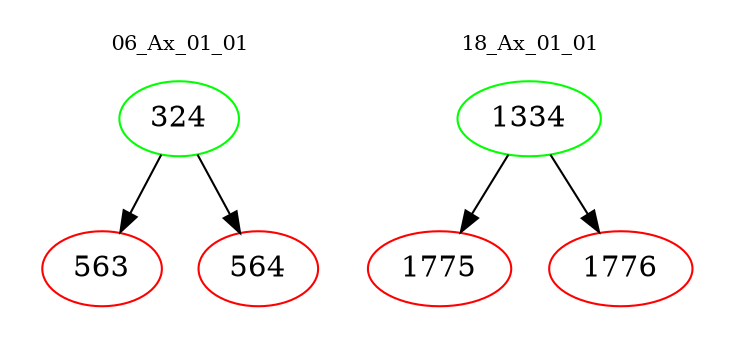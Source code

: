 digraph{
subgraph cluster_0 {
color = white
label = "06_Ax_01_01";
fontsize=10;
T0_324 [label="324", color="green"]
T0_324 -> T0_563 [color="black"]
T0_563 [label="563", color="red"]
T0_324 -> T0_564 [color="black"]
T0_564 [label="564", color="red"]
}
subgraph cluster_1 {
color = white
label = "18_Ax_01_01";
fontsize=10;
T1_1334 [label="1334", color="green"]
T1_1334 -> T1_1775 [color="black"]
T1_1775 [label="1775", color="red"]
T1_1334 -> T1_1776 [color="black"]
T1_1776 [label="1776", color="red"]
}
}
